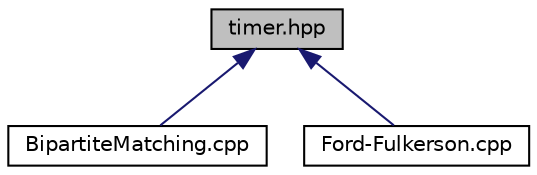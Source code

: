 digraph "timer.hpp"
{
 // LATEX_PDF_SIZE
  edge [fontname="Helvetica",fontsize="10",labelfontname="Helvetica",labelfontsize="10"];
  node [fontname="Helvetica",fontsize="10",shape=record];
  Node1 [label="timer.hpp",height=0.2,width=0.4,color="black", fillcolor="grey75", style="filled", fontcolor="black",tooltip=" "];
  Node1 -> Node2 [dir="back",color="midnightblue",fontsize="10",style="solid",fontname="Helvetica"];
  Node2 [label="BipartiteMatching.cpp",height=0.2,width=0.4,color="black", fillcolor="white", style="filled",URL="$BipartiteMatching_8cpp.html",tooltip=" "];
  Node1 -> Node3 [dir="back",color="midnightblue",fontsize="10",style="solid",fontname="Helvetica"];
  Node3 [label="Ford-Fulkerson.cpp",height=0.2,width=0.4,color="black", fillcolor="white", style="filled",URL="$Ford-Fulkerson_8cpp.html",tooltip=" "];
}
